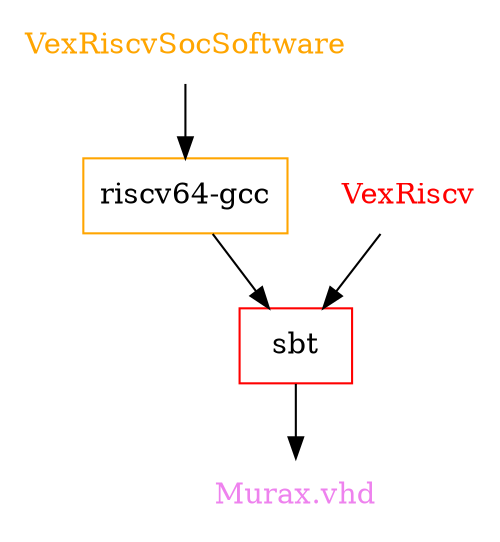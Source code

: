 strict digraph {
// Node definitions.
VexRiscvSocSoftware [
shape=plaintext
fontcolor=orange
];
"riscv64-gcc" [
shape=box
color=orange
];
sbt [
shape=box
color=red
];
"Murax.vhd" [
shape=plaintext
fontcolor=violet
];
VexRiscv [
shape=plaintext
fontcolor=red
];

// Edge definitions.
VexRiscvSocSoftware -> "riscv64-gcc";
"riscv64-gcc" -> sbt;
sbt -> "Murax.vhd";
VexRiscv -> sbt;
}